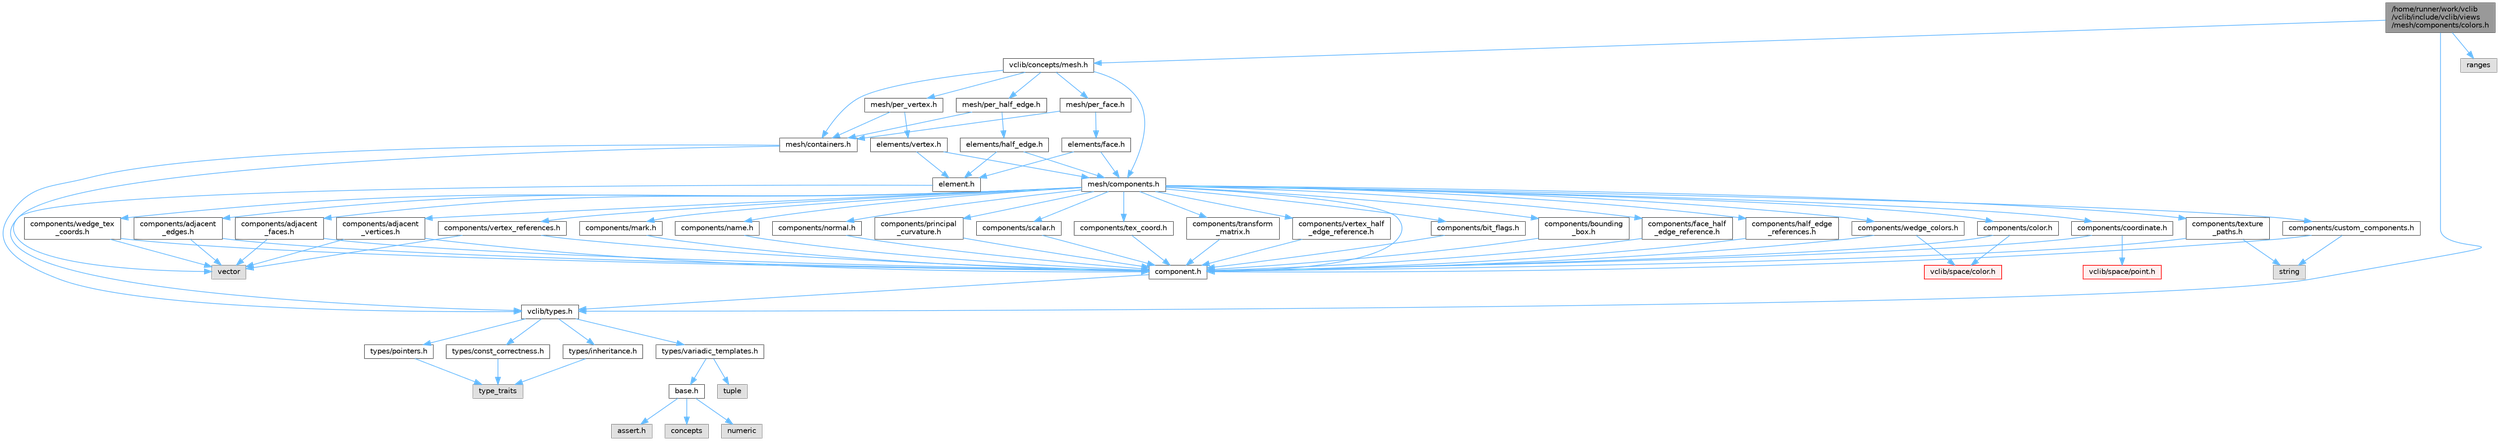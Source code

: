 digraph "/home/runner/work/vclib/vclib/include/vclib/views/mesh/components/colors.h"
{
 // LATEX_PDF_SIZE
  bgcolor="transparent";
  edge [fontname=Helvetica,fontsize=10,labelfontname=Helvetica,labelfontsize=10];
  node [fontname=Helvetica,fontsize=10,shape=box,height=0.2,width=0.4];
  Node1 [label="/home/runner/work/vclib\l/vclib/include/vclib/views\l/mesh/components/colors.h",height=0.2,width=0.4,color="gray40", fillcolor="grey60", style="filled", fontcolor="black",tooltip=" "];
  Node1 -> Node2 [color="steelblue1",style="solid"];
  Node2 [label="vclib/concepts/mesh.h",height=0.2,width=0.4,color="grey40", fillcolor="white", style="filled",URL="$concepts_2mesh_8h.html",tooltip=" "];
  Node2 -> Node3 [color="steelblue1",style="solid"];
  Node3 [label="mesh/components.h",height=0.2,width=0.4,color="grey40", fillcolor="white", style="filled",URL="$concepts_2mesh_2components_8h.html",tooltip=" "];
  Node3 -> Node4 [color="steelblue1",style="solid"];
  Node4 [label="components/adjacent\l_edges.h",height=0.2,width=0.4,color="grey40", fillcolor="white", style="filled",URL="$concepts_2mesh_2components_2adjacent__edges_8h.html",tooltip=" "];
  Node4 -> Node5 [color="steelblue1",style="solid"];
  Node5 [label="vector",height=0.2,width=0.4,color="grey60", fillcolor="#E0E0E0", style="filled",tooltip=" "];
  Node4 -> Node6 [color="steelblue1",style="solid"];
  Node6 [label="component.h",height=0.2,width=0.4,color="grey40", fillcolor="white", style="filled",URL="$component_8h.html",tooltip=" "];
  Node6 -> Node7 [color="steelblue1",style="solid"];
  Node7 [label="vclib/types.h",height=0.2,width=0.4,color="grey40", fillcolor="white", style="filled",URL="$types_8h.html",tooltip=" "];
  Node7 -> Node8 [color="steelblue1",style="solid"];
  Node8 [label="types/const_correctness.h",height=0.2,width=0.4,color="grey40", fillcolor="white", style="filled",URL="$types_2const__correctness_8h.html",tooltip=" "];
  Node8 -> Node9 [color="steelblue1",style="solid"];
  Node9 [label="type_traits",height=0.2,width=0.4,color="grey60", fillcolor="#E0E0E0", style="filled",tooltip=" "];
  Node7 -> Node10 [color="steelblue1",style="solid"];
  Node10 [label="types/inheritance.h",height=0.2,width=0.4,color="grey40", fillcolor="white", style="filled",URL="$inheritance_8h.html",tooltip=" "];
  Node10 -> Node9 [color="steelblue1",style="solid"];
  Node7 -> Node11 [color="steelblue1",style="solid"];
  Node11 [label="types/pointers.h",height=0.2,width=0.4,color="grey40", fillcolor="white", style="filled",URL="$types_2pointers_8h.html",tooltip=" "];
  Node11 -> Node9 [color="steelblue1",style="solid"];
  Node7 -> Node12 [color="steelblue1",style="solid"];
  Node12 [label="types/variadic_templates.h",height=0.2,width=0.4,color="grey40", fillcolor="white", style="filled",URL="$variadic__templates_8h.html",tooltip=" "];
  Node12 -> Node13 [color="steelblue1",style="solid"];
  Node13 [label="base.h",height=0.2,width=0.4,color="grey40", fillcolor="white", style="filled",URL="$types_2base_8h.html",tooltip=" "];
  Node13 -> Node14 [color="steelblue1",style="solid"];
  Node14 [label="assert.h",height=0.2,width=0.4,color="grey60", fillcolor="#E0E0E0", style="filled",tooltip=" "];
  Node13 -> Node15 [color="steelblue1",style="solid"];
  Node15 [label="concepts",height=0.2,width=0.4,color="grey60", fillcolor="#E0E0E0", style="filled",tooltip=" "];
  Node13 -> Node16 [color="steelblue1",style="solid"];
  Node16 [label="numeric",height=0.2,width=0.4,color="grey60", fillcolor="#E0E0E0", style="filled",tooltip=" "];
  Node12 -> Node17 [color="steelblue1",style="solid"];
  Node17 [label="tuple",height=0.2,width=0.4,color="grey60", fillcolor="#E0E0E0", style="filled",tooltip=" "];
  Node3 -> Node18 [color="steelblue1",style="solid"];
  Node18 [label="components/adjacent\l_faces.h",height=0.2,width=0.4,color="grey40", fillcolor="white", style="filled",URL="$concepts_2mesh_2components_2adjacent__faces_8h.html",tooltip=" "];
  Node18 -> Node5 [color="steelblue1",style="solid"];
  Node18 -> Node6 [color="steelblue1",style="solid"];
  Node3 -> Node19 [color="steelblue1",style="solid"];
  Node19 [label="components/adjacent\l_vertices.h",height=0.2,width=0.4,color="grey40", fillcolor="white", style="filled",URL="$concepts_2mesh_2components_2adjacent__vertices_8h.html",tooltip=" "];
  Node19 -> Node5 [color="steelblue1",style="solid"];
  Node19 -> Node6 [color="steelblue1",style="solid"];
  Node3 -> Node20 [color="steelblue1",style="solid"];
  Node20 [label="components/bit_flags.h",height=0.2,width=0.4,color="grey40", fillcolor="white", style="filled",URL="$concepts_2mesh_2components_2bit__flags_8h.html",tooltip=" "];
  Node20 -> Node6 [color="steelblue1",style="solid"];
  Node3 -> Node21 [color="steelblue1",style="solid"];
  Node21 [label="components/bounding\l_box.h",height=0.2,width=0.4,color="grey40", fillcolor="white", style="filled",URL="$concepts_2mesh_2components_2bounding__box_8h.html",tooltip=" "];
  Node21 -> Node6 [color="steelblue1",style="solid"];
  Node3 -> Node22 [color="steelblue1",style="solid"];
  Node22 [label="components/color.h",height=0.2,width=0.4,color="grey40", fillcolor="white", style="filled",URL="$concepts_2mesh_2components_2color_8h.html",tooltip=" "];
  Node22 -> Node23 [color="steelblue1",style="solid"];
  Node23 [label="vclib/space/color.h",height=0.2,width=0.4,color="red", fillcolor="#FFF0F0", style="filled",URL="$space_2color_8h.html",tooltip=" "];
  Node22 -> Node6 [color="steelblue1",style="solid"];
  Node3 -> Node6 [color="steelblue1",style="solid"];
  Node3 -> Node39 [color="steelblue1",style="solid"];
  Node39 [label="components/coordinate.h",height=0.2,width=0.4,color="grey40", fillcolor="white", style="filled",URL="$concepts_2mesh_2components_2coordinate_8h.html",tooltip=" "];
  Node39 -> Node6 [color="steelblue1",style="solid"];
  Node39 -> Node40 [color="steelblue1",style="solid"];
  Node40 [label="vclib/space/point.h",height=0.2,width=0.4,color="red", fillcolor="#FFF0F0", style="filled",URL="$space_2point_8h.html",tooltip=" "];
  Node3 -> Node44 [color="steelblue1",style="solid"];
  Node44 [label="components/custom_components.h",height=0.2,width=0.4,color="grey40", fillcolor="white", style="filled",URL="$concepts_2mesh_2components_2custom__components_8h.html",tooltip=" "];
  Node44 -> Node6 [color="steelblue1",style="solid"];
  Node44 -> Node45 [color="steelblue1",style="solid"];
  Node45 [label="string",height=0.2,width=0.4,color="grey60", fillcolor="#E0E0E0", style="filled",tooltip=" "];
  Node3 -> Node46 [color="steelblue1",style="solid"];
  Node46 [label="components/face_half\l_edge_reference.h",height=0.2,width=0.4,color="grey40", fillcolor="white", style="filled",URL="$concepts_2mesh_2components_2face__half__edge__reference_8h.html",tooltip=" "];
  Node46 -> Node6 [color="steelblue1",style="solid"];
  Node3 -> Node47 [color="steelblue1",style="solid"];
  Node47 [label="components/half_edge\l_references.h",height=0.2,width=0.4,color="grey40", fillcolor="white", style="filled",URL="$concepts_2mesh_2components_2half__edge__references_8h.html",tooltip=" "];
  Node47 -> Node6 [color="steelblue1",style="solid"];
  Node3 -> Node48 [color="steelblue1",style="solid"];
  Node48 [label="components/mark.h",height=0.2,width=0.4,color="grey40", fillcolor="white", style="filled",URL="$concepts_2mesh_2components_2mark_8h.html",tooltip=" "];
  Node48 -> Node6 [color="steelblue1",style="solid"];
  Node3 -> Node49 [color="steelblue1",style="solid"];
  Node49 [label="components/name.h",height=0.2,width=0.4,color="grey40", fillcolor="white", style="filled",URL="$concepts_2mesh_2components_2name_8h.html",tooltip=" "];
  Node49 -> Node6 [color="steelblue1",style="solid"];
  Node3 -> Node50 [color="steelblue1",style="solid"];
  Node50 [label="components/normal.h",height=0.2,width=0.4,color="grey40", fillcolor="white", style="filled",URL="$concepts_2mesh_2components_2normal_8h.html",tooltip=" "];
  Node50 -> Node6 [color="steelblue1",style="solid"];
  Node3 -> Node51 [color="steelblue1",style="solid"];
  Node51 [label="components/principal\l_curvature.h",height=0.2,width=0.4,color="grey40", fillcolor="white", style="filled",URL="$concepts_2mesh_2components_2principal__curvature_8h.html",tooltip=" "];
  Node51 -> Node6 [color="steelblue1",style="solid"];
  Node3 -> Node52 [color="steelblue1",style="solid"];
  Node52 [label="components/scalar.h",height=0.2,width=0.4,color="grey40", fillcolor="white", style="filled",URL="$concepts_2mesh_2components_2scalar_8h.html",tooltip=" "];
  Node52 -> Node6 [color="steelblue1",style="solid"];
  Node3 -> Node53 [color="steelblue1",style="solid"];
  Node53 [label="components/tex_coord.h",height=0.2,width=0.4,color="grey40", fillcolor="white", style="filled",URL="$concepts_2mesh_2components_2tex__coord_8h.html",tooltip=" "];
  Node53 -> Node6 [color="steelblue1",style="solid"];
  Node3 -> Node54 [color="steelblue1",style="solid"];
  Node54 [label="components/texture\l_paths.h",height=0.2,width=0.4,color="grey40", fillcolor="white", style="filled",URL="$concepts_2mesh_2components_2texture__paths_8h.html",tooltip=" "];
  Node54 -> Node6 [color="steelblue1",style="solid"];
  Node54 -> Node45 [color="steelblue1",style="solid"];
  Node3 -> Node55 [color="steelblue1",style="solid"];
  Node55 [label="components/transform\l_matrix.h",height=0.2,width=0.4,color="grey40", fillcolor="white", style="filled",URL="$concepts_2mesh_2components_2transform__matrix_8h.html",tooltip=" "];
  Node55 -> Node6 [color="steelblue1",style="solid"];
  Node3 -> Node56 [color="steelblue1",style="solid"];
  Node56 [label="components/vertex_half\l_edge_reference.h",height=0.2,width=0.4,color="grey40", fillcolor="white", style="filled",URL="$concepts_2mesh_2components_2vertex__half__edge__reference_8h.html",tooltip=" "];
  Node56 -> Node6 [color="steelblue1",style="solid"];
  Node3 -> Node57 [color="steelblue1",style="solid"];
  Node57 [label="components/vertex_references.h",height=0.2,width=0.4,color="grey40", fillcolor="white", style="filled",URL="$concepts_2mesh_2components_2vertex__references_8h.html",tooltip=" "];
  Node57 -> Node6 [color="steelblue1",style="solid"];
  Node57 -> Node5 [color="steelblue1",style="solid"];
  Node3 -> Node58 [color="steelblue1",style="solid"];
  Node58 [label="components/wedge_colors.h",height=0.2,width=0.4,color="grey40", fillcolor="white", style="filled",URL="$concepts_2mesh_2components_2wedge__colors_8h.html",tooltip=" "];
  Node58 -> Node6 [color="steelblue1",style="solid"];
  Node58 -> Node23 [color="steelblue1",style="solid"];
  Node3 -> Node59 [color="steelblue1",style="solid"];
  Node59 [label="components/wedge_tex\l_coords.h",height=0.2,width=0.4,color="grey40", fillcolor="white", style="filled",URL="$concepts_2mesh_2components_2wedge__tex__coords_8h.html",tooltip=" "];
  Node59 -> Node5 [color="steelblue1",style="solid"];
  Node59 -> Node6 [color="steelblue1",style="solid"];
  Node2 -> Node60 [color="steelblue1",style="solid"];
  Node60 [label="mesh/containers.h",height=0.2,width=0.4,color="grey40", fillcolor="white", style="filled",URL="$concepts_2mesh_2containers_8h.html",tooltip=" "];
  Node60 -> Node5 [color="steelblue1",style="solid"];
  Node60 -> Node7 [color="steelblue1",style="solid"];
  Node2 -> Node61 [color="steelblue1",style="solid"];
  Node61 [label="mesh/per_face.h",height=0.2,width=0.4,color="grey40", fillcolor="white", style="filled",URL="$per__face_8h.html",tooltip=" "];
  Node61 -> Node60 [color="steelblue1",style="solid"];
  Node61 -> Node62 [color="steelblue1",style="solid"];
  Node62 [label="elements/face.h",height=0.2,width=0.4,color="grey40", fillcolor="white", style="filled",URL="$concepts_2mesh_2elements_2face_8h.html",tooltip=" "];
  Node62 -> Node3 [color="steelblue1",style="solid"];
  Node62 -> Node63 [color="steelblue1",style="solid"];
  Node63 [label="element.h",height=0.2,width=0.4,color="grey40", fillcolor="white", style="filled",URL="$concepts_2mesh_2elements_2element_8h.html",tooltip=" "];
  Node63 -> Node7 [color="steelblue1",style="solid"];
  Node2 -> Node64 [color="steelblue1",style="solid"];
  Node64 [label="mesh/per_half_edge.h",height=0.2,width=0.4,color="grey40", fillcolor="white", style="filled",URL="$per__half__edge_8h.html",tooltip=" "];
  Node64 -> Node60 [color="steelblue1",style="solid"];
  Node64 -> Node65 [color="steelblue1",style="solid"];
  Node65 [label="elements/half_edge.h",height=0.2,width=0.4,color="grey40", fillcolor="white", style="filled",URL="$concepts_2mesh_2elements_2half__edge_8h.html",tooltip=" "];
  Node65 -> Node3 [color="steelblue1",style="solid"];
  Node65 -> Node63 [color="steelblue1",style="solid"];
  Node2 -> Node66 [color="steelblue1",style="solid"];
  Node66 [label="mesh/per_vertex.h",height=0.2,width=0.4,color="grey40", fillcolor="white", style="filled",URL="$per__vertex_8h.html",tooltip=" "];
  Node66 -> Node60 [color="steelblue1",style="solid"];
  Node66 -> Node67 [color="steelblue1",style="solid"];
  Node67 [label="elements/vertex.h",height=0.2,width=0.4,color="grey40", fillcolor="white", style="filled",URL="$concepts_2mesh_2elements_2vertex_8h.html",tooltip=" "];
  Node67 -> Node3 [color="steelblue1",style="solid"];
  Node67 -> Node63 [color="steelblue1",style="solid"];
  Node1 -> Node7 [color="steelblue1",style="solid"];
  Node1 -> Node68 [color="steelblue1",style="solid"];
  Node68 [label="ranges",height=0.2,width=0.4,color="grey60", fillcolor="#E0E0E0", style="filled",tooltip=" "];
}
